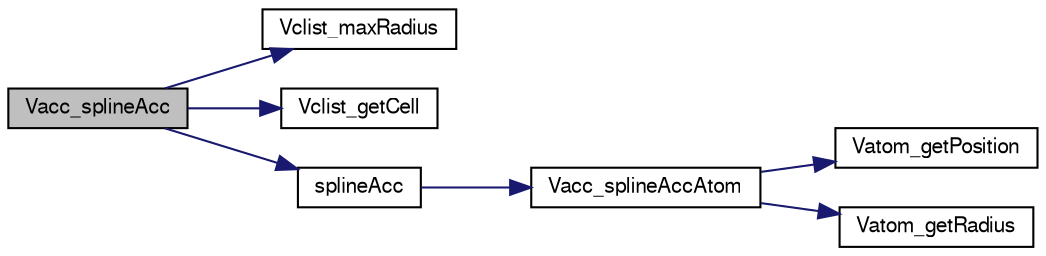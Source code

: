 digraph "Vacc_splineAcc"
{
  edge [fontname="FreeSans",fontsize="10",labelfontname="FreeSans",labelfontsize="10"];
  node [fontname="FreeSans",fontsize="10",shape=record];
  rankdir="LR";
  Node1 [label="Vacc_splineAcc",height=0.2,width=0.4,color="black", fillcolor="grey75", style="filled" fontcolor="black"];
  Node1 -> Node2 [color="midnightblue",fontsize="10",style="solid",fontname="FreeSans"];
  Node2 [label="Vclist_maxRadius",height=0.2,width=0.4,color="black", fillcolor="white", style="filled",URL="$group___vclist.html#gac90480afcf0e082a4b7bf755cb15d360",tooltip="Get the max probe radius value (in A) the cell list was constructed with."];
  Node1 -> Node3 [color="midnightblue",fontsize="10",style="solid",fontname="FreeSans"];
  Node3 [label="Vclist_getCell",height=0.2,width=0.4,color="black", fillcolor="white", style="filled",URL="$group___vclist.html#gaee63e2dac121f3469b10f9f16b999402",tooltip="Return cell corresponding to specified position or return VNULL."];
  Node1 -> Node4 [color="midnightblue",fontsize="10",style="solid",fontname="FreeSans"];
  Node4 [label="splineAcc",height=0.2,width=0.4,color="black", fillcolor="white", style="filled",URL="$vacc_8c.html#a2a318b9e1df4d9a97ac47cf55498c4a8",tooltip="Fast spline-based surface computation subroutine."];
  Node4 -> Node5 [color="midnightblue",fontsize="10",style="solid",fontname="FreeSans"];
  Node5 [label="Vacc_splineAccAtom",height=0.2,width=0.4,color="black", fillcolor="white", style="filled",URL="$group___vacc.html#gafd1dc8f126eed1c8ffea8d81e859c7cd",tooltip="Report spline-based accessibility for a given atom."];
  Node5 -> Node6 [color="midnightblue",fontsize="10",style="solid",fontname="FreeSans"];
  Node6 [label="Vatom_getPosition",height=0.2,width=0.4,color="black", fillcolor="white", style="filled",URL="$group___vatom.html#ga282b06da5d33678cab1173a6fe5bc89c",tooltip="Get atomic position."];
  Node5 -> Node7 [color="midnightblue",fontsize="10",style="solid",fontname="FreeSans"];
  Node7 [label="Vatom_getRadius",height=0.2,width=0.4,color="black", fillcolor="white", style="filled",URL="$group___vatom.html#ga9739f811224b6e7219cf6e21e0b4d9b4",tooltip="Get atomic position."];
}
